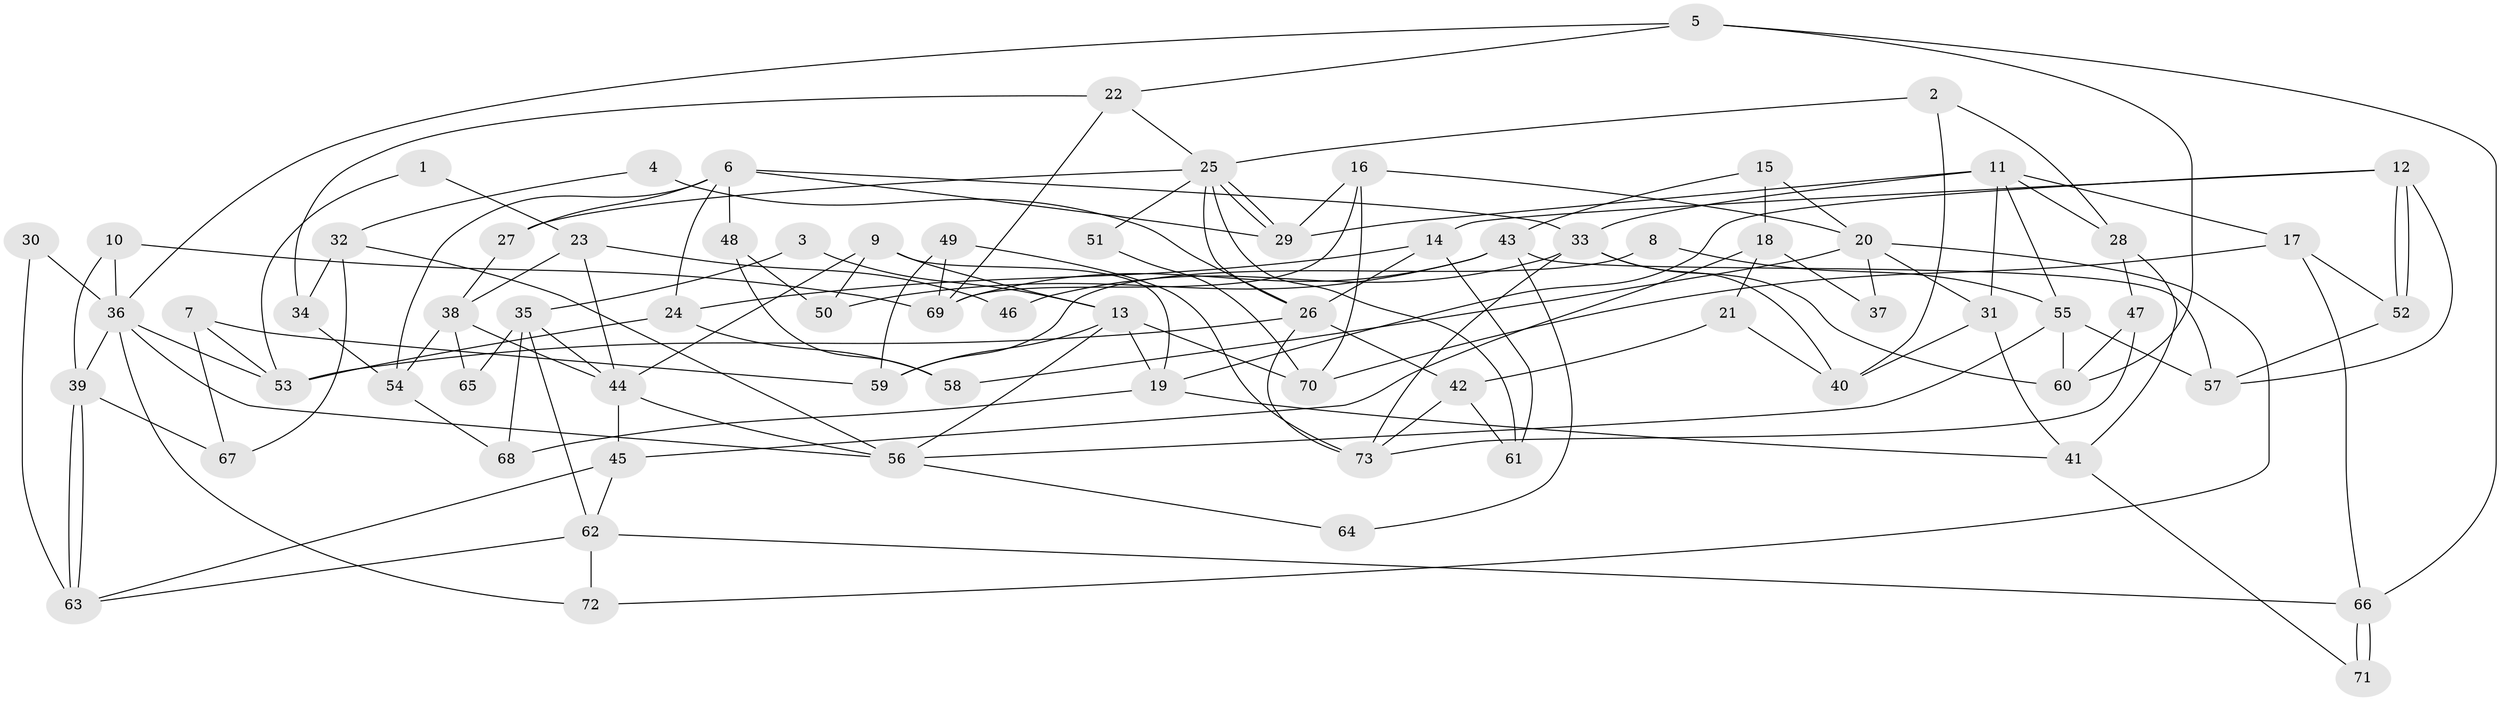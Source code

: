 // coarse degree distribution, {6: 0.10344827586206896, 13: 0.06896551724137931, 10: 0.06896551724137931, 4: 0.13793103448275862, 8: 0.10344827586206896, 5: 0.10344827586206896, 3: 0.27586206896551724, 9: 0.034482758620689655, 2: 0.10344827586206896}
// Generated by graph-tools (version 1.1) at 2025/18/03/04/25 18:18:34]
// undirected, 73 vertices, 146 edges
graph export_dot {
graph [start="1"]
  node [color=gray90,style=filled];
  1;
  2;
  3;
  4;
  5;
  6;
  7;
  8;
  9;
  10;
  11;
  12;
  13;
  14;
  15;
  16;
  17;
  18;
  19;
  20;
  21;
  22;
  23;
  24;
  25;
  26;
  27;
  28;
  29;
  30;
  31;
  32;
  33;
  34;
  35;
  36;
  37;
  38;
  39;
  40;
  41;
  42;
  43;
  44;
  45;
  46;
  47;
  48;
  49;
  50;
  51;
  52;
  53;
  54;
  55;
  56;
  57;
  58;
  59;
  60;
  61;
  62;
  63;
  64;
  65;
  66;
  67;
  68;
  69;
  70;
  71;
  72;
  73;
  1 -- 23;
  1 -- 53;
  2 -- 40;
  2 -- 28;
  2 -- 25;
  3 -- 35;
  3 -- 13;
  4 -- 32;
  4 -- 26;
  5 -- 36;
  5 -- 22;
  5 -- 60;
  5 -- 66;
  6 -- 29;
  6 -- 33;
  6 -- 24;
  6 -- 27;
  6 -- 48;
  6 -- 54;
  7 -- 53;
  7 -- 59;
  7 -- 67;
  8 -- 55;
  8 -- 59;
  9 -- 19;
  9 -- 13;
  9 -- 44;
  9 -- 50;
  10 -- 69;
  10 -- 39;
  10 -- 36;
  11 -- 17;
  11 -- 55;
  11 -- 28;
  11 -- 29;
  11 -- 31;
  11 -- 33;
  12 -- 52;
  12 -- 52;
  12 -- 14;
  12 -- 19;
  12 -- 57;
  13 -- 70;
  13 -- 56;
  13 -- 19;
  13 -- 59;
  14 -- 26;
  14 -- 24;
  14 -- 61;
  15 -- 43;
  15 -- 18;
  15 -- 20;
  16 -- 29;
  16 -- 20;
  16 -- 69;
  16 -- 70;
  17 -- 66;
  17 -- 52;
  17 -- 70;
  18 -- 21;
  18 -- 45;
  18 -- 37;
  19 -- 41;
  19 -- 68;
  20 -- 72;
  20 -- 31;
  20 -- 37;
  20 -- 58;
  21 -- 42;
  21 -- 40;
  22 -- 25;
  22 -- 69;
  22 -- 34;
  23 -- 38;
  23 -- 44;
  23 -- 46;
  24 -- 53;
  24 -- 58;
  25 -- 29;
  25 -- 29;
  25 -- 26;
  25 -- 27;
  25 -- 51;
  25 -- 61;
  26 -- 73;
  26 -- 42;
  26 -- 53;
  27 -- 38;
  28 -- 41;
  28 -- 47;
  30 -- 63;
  30 -- 36;
  31 -- 40;
  31 -- 41;
  32 -- 67;
  32 -- 34;
  32 -- 56;
  33 -- 60;
  33 -- 40;
  33 -- 46;
  33 -- 73;
  34 -- 54;
  35 -- 44;
  35 -- 68;
  35 -- 62;
  35 -- 65;
  36 -- 56;
  36 -- 39;
  36 -- 53;
  36 -- 72;
  38 -- 44;
  38 -- 54;
  38 -- 65;
  39 -- 63;
  39 -- 63;
  39 -- 67;
  41 -- 71;
  42 -- 61;
  42 -- 73;
  43 -- 57;
  43 -- 50;
  43 -- 64;
  43 -- 69;
  44 -- 45;
  44 -- 56;
  45 -- 63;
  45 -- 62;
  47 -- 73;
  47 -- 60;
  48 -- 58;
  48 -- 50;
  49 -- 69;
  49 -- 73;
  49 -- 59;
  51 -- 70;
  52 -- 57;
  54 -- 68;
  55 -- 56;
  55 -- 60;
  55 -- 57;
  56 -- 64;
  62 -- 66;
  62 -- 63;
  62 -- 72;
  66 -- 71;
  66 -- 71;
}

